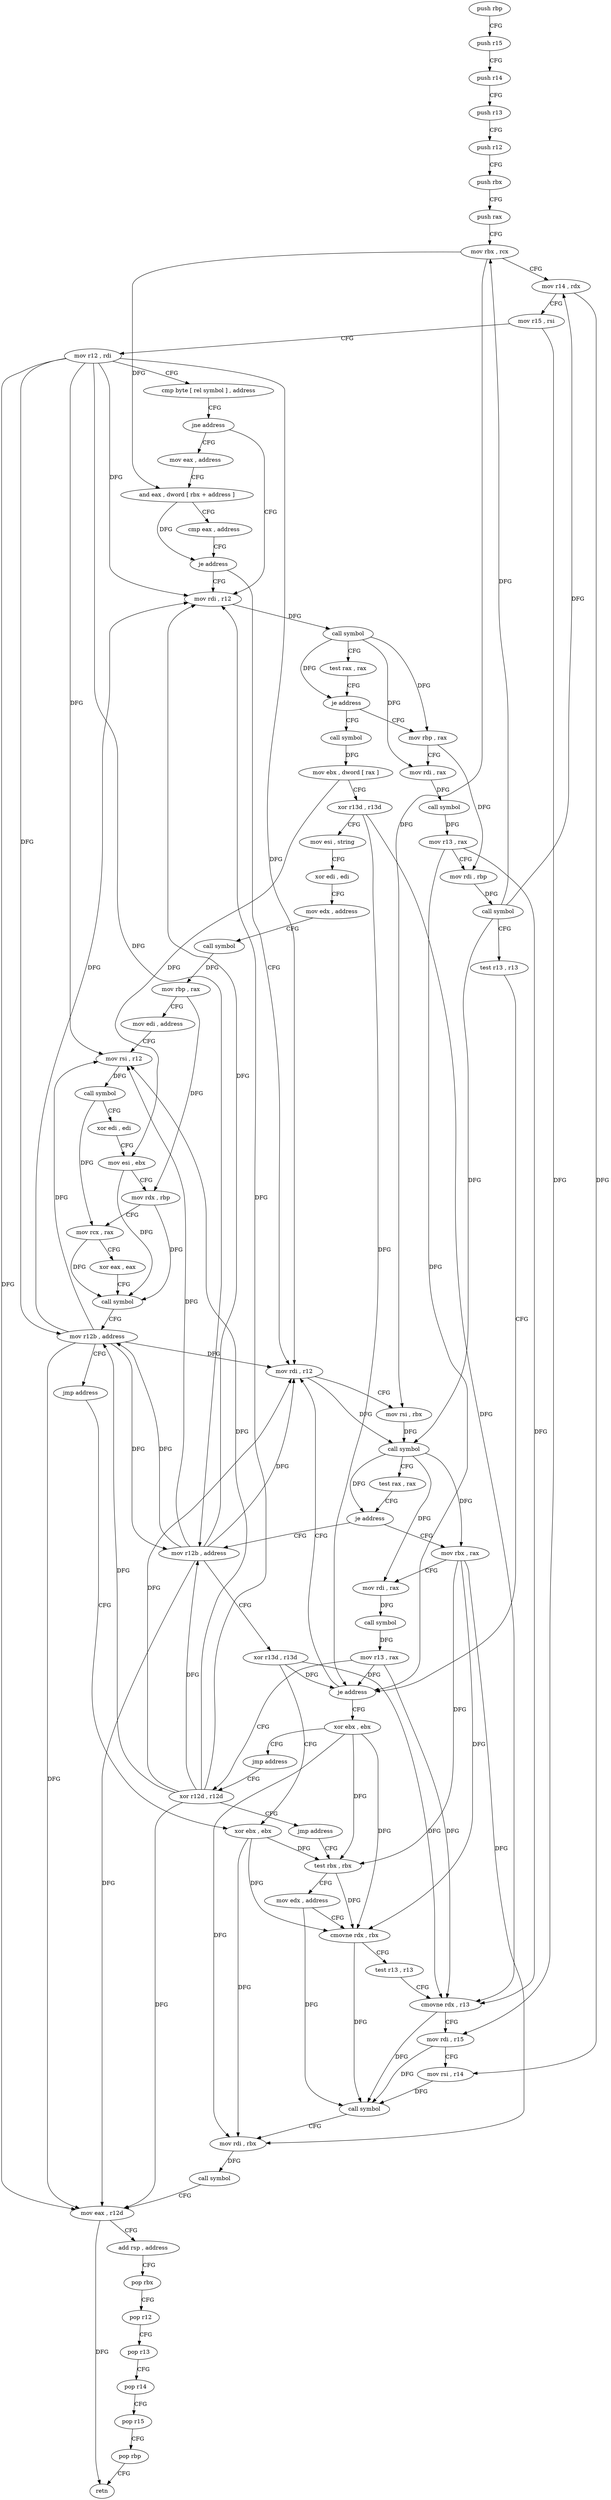 digraph "func" {
"4208336" [label = "push rbp" ]
"4208337" [label = "push r15" ]
"4208339" [label = "push r14" ]
"4208341" [label = "push r13" ]
"4208343" [label = "push r12" ]
"4208345" [label = "push rbx" ]
"4208346" [label = "push rax" ]
"4208347" [label = "mov rbx , rcx" ]
"4208350" [label = "mov r14 , rdx" ]
"4208353" [label = "mov r15 , rsi" ]
"4208356" [label = "mov r12 , rdi" ]
"4208359" [label = "cmp byte [ rel symbol ] , address" ]
"4208366" [label = "jne address" ]
"4208383" [label = "mov rdi , r12" ]
"4208368" [label = "mov eax , address" ]
"4208386" [label = "call symbol" ]
"4208391" [label = "test rax , rax" ]
"4208394" [label = "je address" ]
"4208462" [label = "call symbol" ]
"4208396" [label = "mov rbp , rax" ]
"4208373" [label = "and eax , dword [ rbx + address ]" ]
"4208376" [label = "cmp eax , address" ]
"4208381" [label = "je address" ]
"4208427" [label = "mov rdi , r12" ]
"4208467" [label = "mov ebx , dword [ rax ]" ]
"4208469" [label = "xor r13d , r13d" ]
"4208472" [label = "mov esi , string" ]
"4208477" [label = "xor edi , edi" ]
"4208479" [label = "mov edx , address" ]
"4208484" [label = "call symbol" ]
"4208489" [label = "mov rbp , rax" ]
"4208492" [label = "mov edi , address" ]
"4208497" [label = "mov rsi , r12" ]
"4208500" [label = "call symbol" ]
"4208505" [label = "xor edi , edi" ]
"4208507" [label = "mov esi , ebx" ]
"4208509" [label = "mov rdx , rbp" ]
"4208512" [label = "mov rcx , rax" ]
"4208515" [label = "xor eax , eax" ]
"4208517" [label = "call symbol" ]
"4208522" [label = "mov r12b , address" ]
"4208525" [label = "jmp address" ]
"4208533" [label = "xor ebx , ebx" ]
"4208399" [label = "mov rdi , rax" ]
"4208402" [label = "call symbol" ]
"4208407" [label = "mov r13 , rax" ]
"4208410" [label = "mov rdi , rbp" ]
"4208413" [label = "call symbol" ]
"4208418" [label = "test r13 , r13" ]
"4208421" [label = "je address" ]
"4208423" [label = "xor ebx , ebx" ]
"4208430" [label = "mov rsi , rbx" ]
"4208433" [label = "call symbol" ]
"4208438" [label = "test rax , rax" ]
"4208441" [label = "je address" ]
"4208527" [label = "mov r12b , address" ]
"4208443" [label = "mov rbx , rax" ]
"4208535" [label = "test rbx , rbx" ]
"4208425" [label = "jmp address" ]
"4208457" [label = "xor r12d , r12d" ]
"4208530" [label = "xor r13d , r13d" ]
"4208446" [label = "mov rdi , rax" ]
"4208449" [label = "call symbol" ]
"4208454" [label = "mov r13 , rax" ]
"4208460" [label = "jmp address" ]
"4208538" [label = "mov edx , address" ]
"4208543" [label = "cmovne rdx , rbx" ]
"4208547" [label = "test r13 , r13" ]
"4208550" [label = "cmovne rdx , r13" ]
"4208554" [label = "mov rdi , r15" ]
"4208557" [label = "mov rsi , r14" ]
"4208560" [label = "call symbol" ]
"4208565" [label = "mov rdi , rbx" ]
"4208568" [label = "call symbol" ]
"4208573" [label = "mov eax , r12d" ]
"4208576" [label = "add rsp , address" ]
"4208580" [label = "pop rbx" ]
"4208581" [label = "pop r12" ]
"4208583" [label = "pop r13" ]
"4208585" [label = "pop r14" ]
"4208587" [label = "pop r15" ]
"4208589" [label = "pop rbp" ]
"4208590" [label = "retn" ]
"4208336" -> "4208337" [ label = "CFG" ]
"4208337" -> "4208339" [ label = "CFG" ]
"4208339" -> "4208341" [ label = "CFG" ]
"4208341" -> "4208343" [ label = "CFG" ]
"4208343" -> "4208345" [ label = "CFG" ]
"4208345" -> "4208346" [ label = "CFG" ]
"4208346" -> "4208347" [ label = "CFG" ]
"4208347" -> "4208350" [ label = "CFG" ]
"4208347" -> "4208373" [ label = "DFG" ]
"4208347" -> "4208430" [ label = "DFG" ]
"4208350" -> "4208353" [ label = "CFG" ]
"4208350" -> "4208557" [ label = "DFG" ]
"4208353" -> "4208356" [ label = "CFG" ]
"4208353" -> "4208554" [ label = "DFG" ]
"4208356" -> "4208359" [ label = "CFG" ]
"4208356" -> "4208383" [ label = "DFG" ]
"4208356" -> "4208497" [ label = "DFG" ]
"4208356" -> "4208522" [ label = "DFG" ]
"4208356" -> "4208427" [ label = "DFG" ]
"4208356" -> "4208527" [ label = "DFG" ]
"4208356" -> "4208573" [ label = "DFG" ]
"4208359" -> "4208366" [ label = "CFG" ]
"4208366" -> "4208383" [ label = "CFG" ]
"4208366" -> "4208368" [ label = "CFG" ]
"4208383" -> "4208386" [ label = "DFG" ]
"4208368" -> "4208373" [ label = "CFG" ]
"4208386" -> "4208391" [ label = "CFG" ]
"4208386" -> "4208394" [ label = "DFG" ]
"4208386" -> "4208396" [ label = "DFG" ]
"4208386" -> "4208399" [ label = "DFG" ]
"4208391" -> "4208394" [ label = "CFG" ]
"4208394" -> "4208462" [ label = "CFG" ]
"4208394" -> "4208396" [ label = "CFG" ]
"4208462" -> "4208467" [ label = "DFG" ]
"4208396" -> "4208399" [ label = "CFG" ]
"4208396" -> "4208410" [ label = "DFG" ]
"4208373" -> "4208376" [ label = "CFG" ]
"4208373" -> "4208381" [ label = "DFG" ]
"4208376" -> "4208381" [ label = "CFG" ]
"4208381" -> "4208427" [ label = "CFG" ]
"4208381" -> "4208383" [ label = "CFG" ]
"4208427" -> "4208430" [ label = "CFG" ]
"4208427" -> "4208433" [ label = "DFG" ]
"4208467" -> "4208469" [ label = "CFG" ]
"4208467" -> "4208507" [ label = "DFG" ]
"4208469" -> "4208472" [ label = "CFG" ]
"4208469" -> "4208421" [ label = "DFG" ]
"4208469" -> "4208550" [ label = "DFG" ]
"4208472" -> "4208477" [ label = "CFG" ]
"4208477" -> "4208479" [ label = "CFG" ]
"4208479" -> "4208484" [ label = "CFG" ]
"4208484" -> "4208489" [ label = "DFG" ]
"4208489" -> "4208492" [ label = "CFG" ]
"4208489" -> "4208509" [ label = "DFG" ]
"4208492" -> "4208497" [ label = "CFG" ]
"4208497" -> "4208500" [ label = "DFG" ]
"4208500" -> "4208505" [ label = "CFG" ]
"4208500" -> "4208512" [ label = "DFG" ]
"4208505" -> "4208507" [ label = "CFG" ]
"4208507" -> "4208509" [ label = "CFG" ]
"4208507" -> "4208517" [ label = "DFG" ]
"4208509" -> "4208512" [ label = "CFG" ]
"4208509" -> "4208517" [ label = "DFG" ]
"4208512" -> "4208515" [ label = "CFG" ]
"4208512" -> "4208517" [ label = "DFG" ]
"4208515" -> "4208517" [ label = "CFG" ]
"4208517" -> "4208522" [ label = "CFG" ]
"4208522" -> "4208525" [ label = "CFG" ]
"4208522" -> "4208383" [ label = "DFG" ]
"4208522" -> "4208497" [ label = "DFG" ]
"4208522" -> "4208427" [ label = "DFG" ]
"4208522" -> "4208527" [ label = "DFG" ]
"4208522" -> "4208573" [ label = "DFG" ]
"4208525" -> "4208533" [ label = "CFG" ]
"4208533" -> "4208535" [ label = "DFG" ]
"4208533" -> "4208543" [ label = "DFG" ]
"4208533" -> "4208565" [ label = "DFG" ]
"4208399" -> "4208402" [ label = "DFG" ]
"4208402" -> "4208407" [ label = "DFG" ]
"4208407" -> "4208410" [ label = "CFG" ]
"4208407" -> "4208421" [ label = "DFG" ]
"4208407" -> "4208550" [ label = "DFG" ]
"4208410" -> "4208413" [ label = "DFG" ]
"4208413" -> "4208418" [ label = "CFG" ]
"4208413" -> "4208347" [ label = "DFG" ]
"4208413" -> "4208350" [ label = "DFG" ]
"4208413" -> "4208433" [ label = "DFG" ]
"4208418" -> "4208421" [ label = "CFG" ]
"4208421" -> "4208427" [ label = "CFG" ]
"4208421" -> "4208423" [ label = "CFG" ]
"4208423" -> "4208425" [ label = "CFG" ]
"4208423" -> "4208535" [ label = "DFG" ]
"4208423" -> "4208543" [ label = "DFG" ]
"4208423" -> "4208565" [ label = "DFG" ]
"4208430" -> "4208433" [ label = "DFG" ]
"4208433" -> "4208438" [ label = "CFG" ]
"4208433" -> "4208441" [ label = "DFG" ]
"4208433" -> "4208443" [ label = "DFG" ]
"4208433" -> "4208446" [ label = "DFG" ]
"4208438" -> "4208441" [ label = "CFG" ]
"4208441" -> "4208527" [ label = "CFG" ]
"4208441" -> "4208443" [ label = "CFG" ]
"4208527" -> "4208530" [ label = "CFG" ]
"4208527" -> "4208383" [ label = "DFG" ]
"4208527" -> "4208497" [ label = "DFG" ]
"4208527" -> "4208522" [ label = "DFG" ]
"4208527" -> "4208427" [ label = "DFG" ]
"4208527" -> "4208573" [ label = "DFG" ]
"4208443" -> "4208446" [ label = "CFG" ]
"4208443" -> "4208535" [ label = "DFG" ]
"4208443" -> "4208543" [ label = "DFG" ]
"4208443" -> "4208565" [ label = "DFG" ]
"4208535" -> "4208538" [ label = "CFG" ]
"4208535" -> "4208543" [ label = "DFG" ]
"4208425" -> "4208457" [ label = "CFG" ]
"4208457" -> "4208460" [ label = "CFG" ]
"4208457" -> "4208383" [ label = "DFG" ]
"4208457" -> "4208497" [ label = "DFG" ]
"4208457" -> "4208522" [ label = "DFG" ]
"4208457" -> "4208427" [ label = "DFG" ]
"4208457" -> "4208527" [ label = "DFG" ]
"4208457" -> "4208573" [ label = "DFG" ]
"4208530" -> "4208533" [ label = "CFG" ]
"4208530" -> "4208421" [ label = "DFG" ]
"4208530" -> "4208550" [ label = "DFG" ]
"4208446" -> "4208449" [ label = "DFG" ]
"4208449" -> "4208454" [ label = "DFG" ]
"4208454" -> "4208457" [ label = "CFG" ]
"4208454" -> "4208421" [ label = "DFG" ]
"4208454" -> "4208550" [ label = "DFG" ]
"4208460" -> "4208535" [ label = "CFG" ]
"4208538" -> "4208543" [ label = "CFG" ]
"4208538" -> "4208560" [ label = "DFG" ]
"4208543" -> "4208547" [ label = "CFG" ]
"4208543" -> "4208560" [ label = "DFG" ]
"4208547" -> "4208550" [ label = "CFG" ]
"4208550" -> "4208554" [ label = "CFG" ]
"4208550" -> "4208560" [ label = "DFG" ]
"4208554" -> "4208557" [ label = "CFG" ]
"4208554" -> "4208560" [ label = "DFG" ]
"4208557" -> "4208560" [ label = "DFG" ]
"4208560" -> "4208565" [ label = "CFG" ]
"4208565" -> "4208568" [ label = "DFG" ]
"4208568" -> "4208573" [ label = "CFG" ]
"4208573" -> "4208576" [ label = "CFG" ]
"4208573" -> "4208590" [ label = "DFG" ]
"4208576" -> "4208580" [ label = "CFG" ]
"4208580" -> "4208581" [ label = "CFG" ]
"4208581" -> "4208583" [ label = "CFG" ]
"4208583" -> "4208585" [ label = "CFG" ]
"4208585" -> "4208587" [ label = "CFG" ]
"4208587" -> "4208589" [ label = "CFG" ]
"4208589" -> "4208590" [ label = "CFG" ]
}
